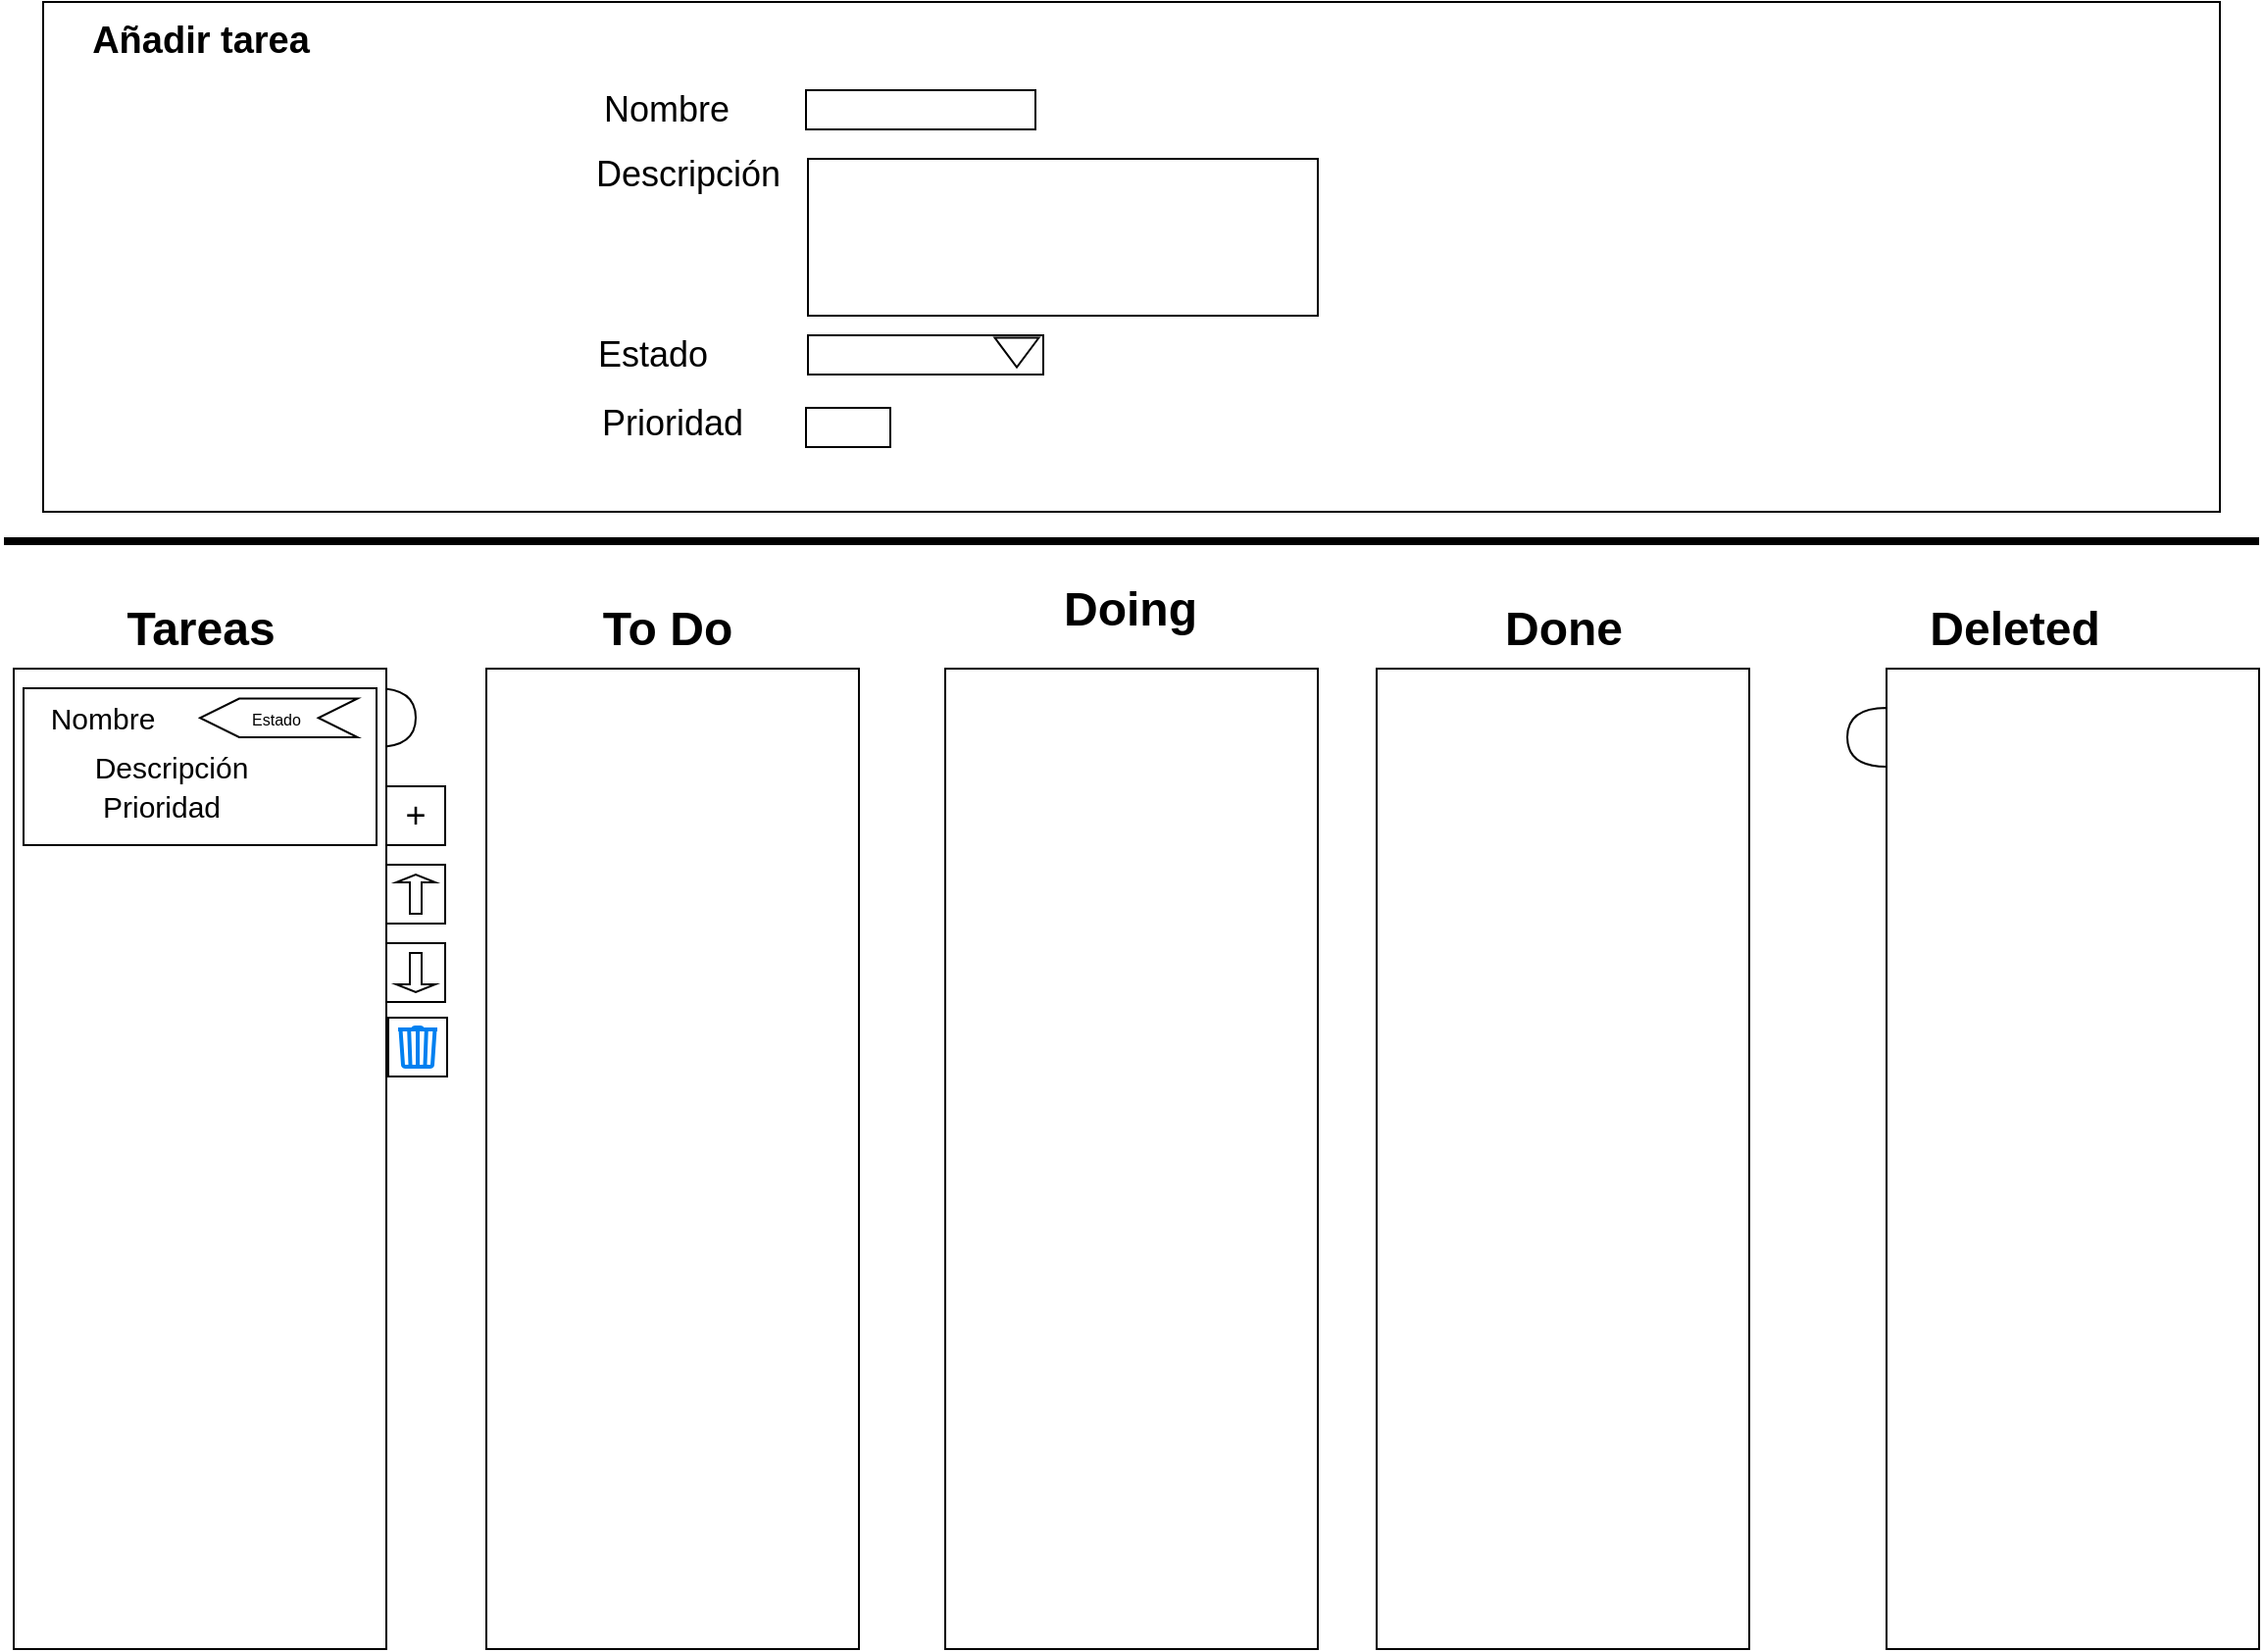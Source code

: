 <mxfile>
    <diagram id="rr1blrAZoRo3VURXtJ42" name="Page-1">
        <mxGraphModel dx="1388" dy="1134" grid="1" gridSize="10" guides="1" tooltips="1" connect="1" arrows="1" fold="1" page="1" pageScale="1" pageWidth="827" pageHeight="1169" background="none" math="0" shadow="0">
            <root>
                <mxCell id="0"/>
                <mxCell id="1" parent="0"/>
                <mxCell id="3" value="" style="rounded=0;whiteSpace=wrap;html=1;" parent="1" vertex="1">
                    <mxGeometry x="255" y="110" width="1110" height="260" as="geometry"/>
                </mxCell>
                <mxCell id="5" value="" style="line;strokeWidth=4;html=1;perimeter=backbonePerimeter;points=[];outlineConnect=0;" parent="1" vertex="1">
                    <mxGeometry x="235" y="380" width="1150" height="10" as="geometry"/>
                </mxCell>
                <mxCell id="7" value="Añadir tarea" style="text;strokeColor=none;fillColor=none;html=1;fontSize=19;fontStyle=1;verticalAlign=middle;align=center;" parent="1" vertex="1">
                    <mxGeometry x="285" y="110" width="100" height="40" as="geometry"/>
                </mxCell>
                <mxCell id="8" value="Nombre" style="text;html=1;strokeColor=none;fillColor=none;align=center;verticalAlign=middle;whiteSpace=wrap;rounded=0;fontSize=18;" parent="1" vertex="1">
                    <mxGeometry x="528" y="150" width="90" height="30" as="geometry"/>
                </mxCell>
                <mxCell id="9" value="Descripción" style="text;html=1;strokeColor=none;fillColor=none;align=center;verticalAlign=middle;whiteSpace=wrap;rounded=0;fontSize=18;" parent="1" vertex="1">
                    <mxGeometry x="529" y="183" width="110" height="30" as="geometry"/>
                </mxCell>
                <mxCell id="10" value="Prioridad" style="text;html=1;strokeColor=none;fillColor=none;align=center;verticalAlign=middle;whiteSpace=wrap;rounded=0;fontSize=18;" parent="1" vertex="1">
                    <mxGeometry x="521" y="310" width="110" height="30" as="geometry"/>
                </mxCell>
                <mxCell id="12" value="Estado" style="text;html=1;strokeColor=none;fillColor=none;align=center;verticalAlign=middle;whiteSpace=wrap;rounded=0;fontSize=18;" parent="1" vertex="1">
                    <mxGeometry x="511" y="275" width="110" height="30" as="geometry"/>
                </mxCell>
                <mxCell id="13" value="" style="rounded=0;whiteSpace=wrap;html=1;fontSize=18;" parent="1" vertex="1">
                    <mxGeometry x="644" y="155" width="117" height="20" as="geometry"/>
                </mxCell>
                <mxCell id="14" value="" style="rounded=0;whiteSpace=wrap;html=1;fontSize=18;" parent="1" vertex="1">
                    <mxGeometry x="645" y="190" width="260" height="80" as="geometry"/>
                </mxCell>
                <mxCell id="15" value="" style="rounded=0;whiteSpace=wrap;html=1;fontSize=18;" parent="1" vertex="1">
                    <mxGeometry x="645" y="280" width="120" height="20" as="geometry"/>
                </mxCell>
                <mxCell id="18" value="" style="triangle;whiteSpace=wrap;html=1;fontSize=18;rotation=90;" parent="1" vertex="1">
                    <mxGeometry x="744" y="277.5" width="15" height="22.5" as="geometry"/>
                </mxCell>
                <mxCell id="19" value="" style="rounded=0;whiteSpace=wrap;html=1;fontSize=18;" parent="1" vertex="1">
                    <mxGeometry x="644" y="317" width="43" height="20" as="geometry"/>
                </mxCell>
                <mxCell id="25" value="" style="rounded=0;whiteSpace=wrap;html=1;fontSize=18;" parent="1" vertex="1">
                    <mxGeometry x="1195" y="450" width="190" height="500" as="geometry"/>
                </mxCell>
                <mxCell id="26" value="Tareas" style="text;strokeColor=none;fillColor=none;html=1;fontSize=24;fontStyle=1;verticalAlign=middle;align=center;" parent="1" vertex="1">
                    <mxGeometry x="285" y="410" width="100" height="40" as="geometry"/>
                </mxCell>
                <mxCell id="27" value="To Do&lt;span style=&quot;color: rgba(0 , 0 , 0 , 0) ; font-family: monospace ; font-size: 0px ; font-weight: 400&quot;&gt;%3CmxGraphModel%3E%3Croot%3E%3CmxCell%20id%3D%220%22%2F%3E%3CmxCell%20id%3D%221%22%20parent%3D%220%22%2F%3E%3CmxCell%20id%3D%222%22%20value%3D%22Tareas%22%20style%3D%22text%3BstrokeColor%3Dnone%3BfillColor%3Dnone%3Bhtml%3D1%3BfontSize%3D24%3BfontStyle%3D1%3BverticalAlign%3Dmiddle%3Balign%3Dcenter%3B%22%20vertex%3D%221%22%20parent%3D%221%22%3E%3CmxGeometry%20x%3D%2260%22%20y%3D%22390%22%20width%3D%22100%22%20height%3D%2240%22%20as%3D%22geometry%22%2F%3E%3C%2FmxCell%3E%3C%2Froot%3E%3C%2FmxGraphModel%3E&lt;/span&gt;" style="text;strokeColor=none;fillColor=none;html=1;fontSize=24;fontStyle=1;verticalAlign=middle;align=center;" parent="1" vertex="1">
                    <mxGeometry x="523" y="410" width="100" height="40" as="geometry"/>
                </mxCell>
                <mxCell id="28" value="Doing" style="text;strokeColor=none;fillColor=none;html=1;fontSize=24;fontStyle=1;verticalAlign=middle;align=center;" parent="1" vertex="1">
                    <mxGeometry x="759" y="400" width="100" height="40" as="geometry"/>
                </mxCell>
                <mxCell id="29" value="Done" style="text;strokeColor=none;fillColor=none;html=1;fontSize=24;fontStyle=1;verticalAlign=middle;align=center;" parent="1" vertex="1">
                    <mxGeometry x="980" y="410" width="100" height="40" as="geometry"/>
                </mxCell>
                <mxCell id="30" value="Deleted" style="text;strokeColor=none;fillColor=none;html=1;fontSize=24;fontStyle=1;verticalAlign=middle;align=center;" parent="1" vertex="1">
                    <mxGeometry x="1210" y="410" width="100" height="40" as="geometry"/>
                </mxCell>
                <mxCell id="32" value="" style="shape=or;whiteSpace=wrap;html=1;fontSize=18;" parent="1" vertex="1">
                    <mxGeometry x="425" y="460" width="20" height="30" as="geometry"/>
                </mxCell>
                <mxCell id="33" value="" style="shape=or;whiteSpace=wrap;html=1;fontSize=18;rotation=-180;" parent="1" vertex="1">
                    <mxGeometry x="1175" y="470" width="20" height="30" as="geometry"/>
                </mxCell>
                <mxCell id="36" value="" style="rounded=0;whiteSpace=wrap;html=1;fontSize=18;" parent="1" vertex="1">
                    <mxGeometry x="935" y="450" width="190" height="500" as="geometry"/>
                </mxCell>
                <mxCell id="37" value="" style="rounded=0;whiteSpace=wrap;html=1;fontSize=18;" parent="1" vertex="1">
                    <mxGeometry x="715" y="450" width="190" height="500" as="geometry"/>
                </mxCell>
                <mxCell id="38" value="" style="rounded=0;whiteSpace=wrap;html=1;fontSize=18;" parent="1" vertex="1">
                    <mxGeometry x="481" y="450" width="190" height="500" as="geometry"/>
                </mxCell>
                <mxCell id="39" value="" style="rounded=0;whiteSpace=wrap;html=1;fontSize=18;" parent="1" vertex="1">
                    <mxGeometry x="240" y="450" width="190" height="500" as="geometry"/>
                </mxCell>
                <mxCell id="40" value="+" style="whiteSpace=wrap;html=1;aspect=fixed;fontSize=18;" parent="1" vertex="1">
                    <mxGeometry x="430" y="510" width="30" height="30" as="geometry"/>
                </mxCell>
                <mxCell id="41" value="" style="whiteSpace=wrap;html=1;aspect=fixed;fontSize=18;" parent="1" vertex="1">
                    <mxGeometry x="430" y="550" width="30" height="30" as="geometry"/>
                </mxCell>
                <mxCell id="43" value="" style="shape=singleArrow;direction=west;whiteSpace=wrap;html=1;fontSize=18;rotation=90;" parent="1" vertex="1">
                    <mxGeometry x="435" y="555" width="20" height="20" as="geometry"/>
                </mxCell>
                <mxCell id="45" value="" style="whiteSpace=wrap;html=1;aspect=fixed;fontSize=18;direction=south;rotation=-180;" parent="1" vertex="1">
                    <mxGeometry x="430" y="590" width="30" height="30" as="geometry"/>
                </mxCell>
                <mxCell id="46" value="" style="shape=singleArrow;direction=west;whiteSpace=wrap;html=1;fontSize=18;rotation=-90;" parent="1" vertex="1">
                    <mxGeometry x="435" y="595" width="20" height="20" as="geometry"/>
                </mxCell>
                <mxCell id="47" value="" style="whiteSpace=wrap;html=1;aspect=fixed;fontSize=18;" parent="1" vertex="1">
                    <mxGeometry x="431" y="628" width="30" height="30" as="geometry"/>
                </mxCell>
                <mxCell id="51" value="" style="html=1;verticalLabelPosition=bottom;align=center;labelBackgroundColor=#ffffff;verticalAlign=top;strokeWidth=2;strokeColor=#0080F0;shadow=0;dashed=0;shape=mxgraph.ios7.icons.trashcan;fontSize=18;" parent="1" vertex="1">
                    <mxGeometry x="436" y="633" width="20" height="20" as="geometry"/>
                </mxCell>
                <mxCell id="54" value="" style="rounded=0;whiteSpace=wrap;html=1;fontSize=18;" parent="1" vertex="1">
                    <mxGeometry x="245" y="460" width="180" height="80" as="geometry"/>
                </mxCell>
                <mxCell id="55" value="Nombre" style="text;html=1;align=center;verticalAlign=middle;resizable=0;points=[];autosize=1;strokeColor=none;fillColor=none;fontSize=15;" parent="1" vertex="1">
                    <mxGeometry x="250" y="465" width="70" height="20" as="geometry"/>
                </mxCell>
                <mxCell id="56" value="Descripción" style="text;html=1;align=center;verticalAlign=middle;resizable=0;points=[];autosize=1;strokeColor=none;fillColor=none;fontSize=15;" parent="1" vertex="1">
                    <mxGeometry x="275" y="490" width="90" height="20" as="geometry"/>
                </mxCell>
                <mxCell id="57" value="Prioridad" style="text;html=1;align=center;verticalAlign=middle;resizable=0;points=[];autosize=1;strokeColor=none;fillColor=none;fontSize=15;" parent="1" vertex="1">
                    <mxGeometry x="275" y="510" width="80" height="20" as="geometry"/>
                </mxCell>
                <mxCell id="60" value="" style="shape=step;perimeter=stepPerimeter;whiteSpace=wrap;html=1;fixedSize=1;fontSize=8;rotation=-180;" parent="1" vertex="1">
                    <mxGeometry x="335" y="465.26" width="80.35" height="19.74" as="geometry"/>
                </mxCell>
                <mxCell id="61" value="Estado" style="text;html=1;strokeColor=none;fillColor=none;align=center;verticalAlign=middle;whiteSpace=wrap;rounded=0;fontSize=8;" parent="1" vertex="1">
                    <mxGeometry x="344" y="461" width="60" height="30" as="geometry"/>
                </mxCell>
            </root>
        </mxGraphModel>
    </diagram>
</mxfile>